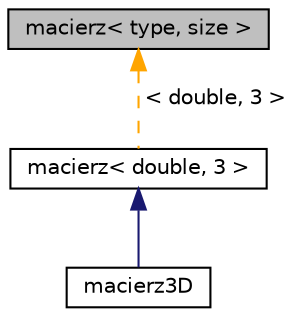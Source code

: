 digraph "macierz&lt; type, size &gt;"
{
  edge [fontname="Helvetica",fontsize="10",labelfontname="Helvetica",labelfontsize="10"];
  node [fontname="Helvetica",fontsize="10",shape=record];
  Node0 [label="macierz\< type, size \>",height=0.2,width=0.4,color="black", fillcolor="grey75", style="filled", fontcolor="black"];
  Node0 -> Node1 [dir="back",color="orange",fontsize="10",style="dashed",label=" \< double, 3 \>" ,fontname="Helvetica"];
  Node1 [label="macierz\< double, 3 \>",height=0.2,width=0.4,color="black", fillcolor="white", style="filled",URL="$classmacierz.html"];
  Node1 -> Node2 [dir="back",color="midnightblue",fontsize="10",style="solid",fontname="Helvetica"];
  Node2 [label="macierz3D",height=0.2,width=0.4,color="black", fillcolor="white", style="filled",URL="$classmacierz3_d.html",tooltip="Modeluje pojęcie Macierzy rotacji. "];
}
